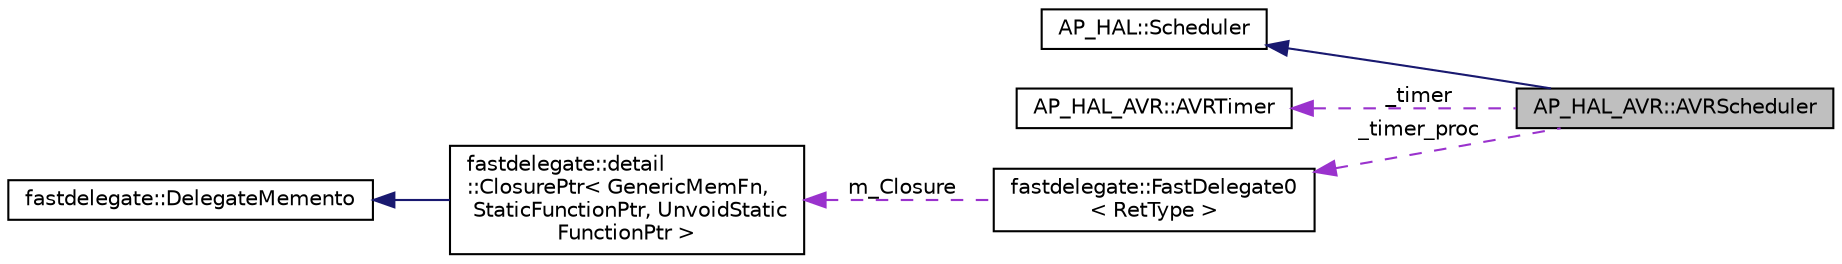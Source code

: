 digraph "AP_HAL_AVR::AVRScheduler"
{
 // INTERACTIVE_SVG=YES
  edge [fontname="Helvetica",fontsize="10",labelfontname="Helvetica",labelfontsize="10"];
  node [fontname="Helvetica",fontsize="10",shape=record];
  rankdir="LR";
  Node1 [label="AP_HAL_AVR::AVRScheduler",height=0.2,width=0.4,color="black", fillcolor="grey75", style="filled" fontcolor="black"];
  Node2 -> Node1 [dir="back",color="midnightblue",fontsize="10",style="solid",fontname="Helvetica"];
  Node2 [label="AP_HAL::Scheduler",height=0.2,width=0.4,color="black", fillcolor="white", style="filled",URL="$classAP__HAL_1_1Scheduler.html"];
  Node3 -> Node1 [dir="back",color="darkorchid3",fontsize="10",style="dashed",label=" _timer" ,fontname="Helvetica"];
  Node3 [label="AP_HAL_AVR::AVRTimer",height=0.2,width=0.4,color="black", fillcolor="white", style="filled",URL="$classAP__HAL__AVR_1_1AVRTimer.html"];
  Node4 -> Node1 [dir="back",color="darkorchid3",fontsize="10",style="dashed",label=" _timer_proc" ,fontname="Helvetica"];
  Node4 [label="fastdelegate::FastDelegate0\l\< RetType \>",height=0.2,width=0.4,color="black", fillcolor="white", style="filled",URL="$classfastdelegate_1_1FastDelegate0.html"];
  Node5 -> Node4 [dir="back",color="darkorchid3",fontsize="10",style="dashed",label=" m_Closure" ,fontname="Helvetica"];
  Node5 [label="fastdelegate::detail\l::ClosurePtr\< GenericMemFn,\l StaticFunctionPtr, UnvoidStatic\lFunctionPtr \>",height=0.2,width=0.4,color="black", fillcolor="white", style="filled",URL="$classfastdelegate_1_1detail_1_1ClosurePtr.html"];
  Node6 -> Node5 [dir="back",color="midnightblue",fontsize="10",style="solid",fontname="Helvetica"];
  Node6 [label="fastdelegate::DelegateMemento",height=0.2,width=0.4,color="black", fillcolor="white", style="filled",URL="$classfastdelegate_1_1DelegateMemento.html"];
}
